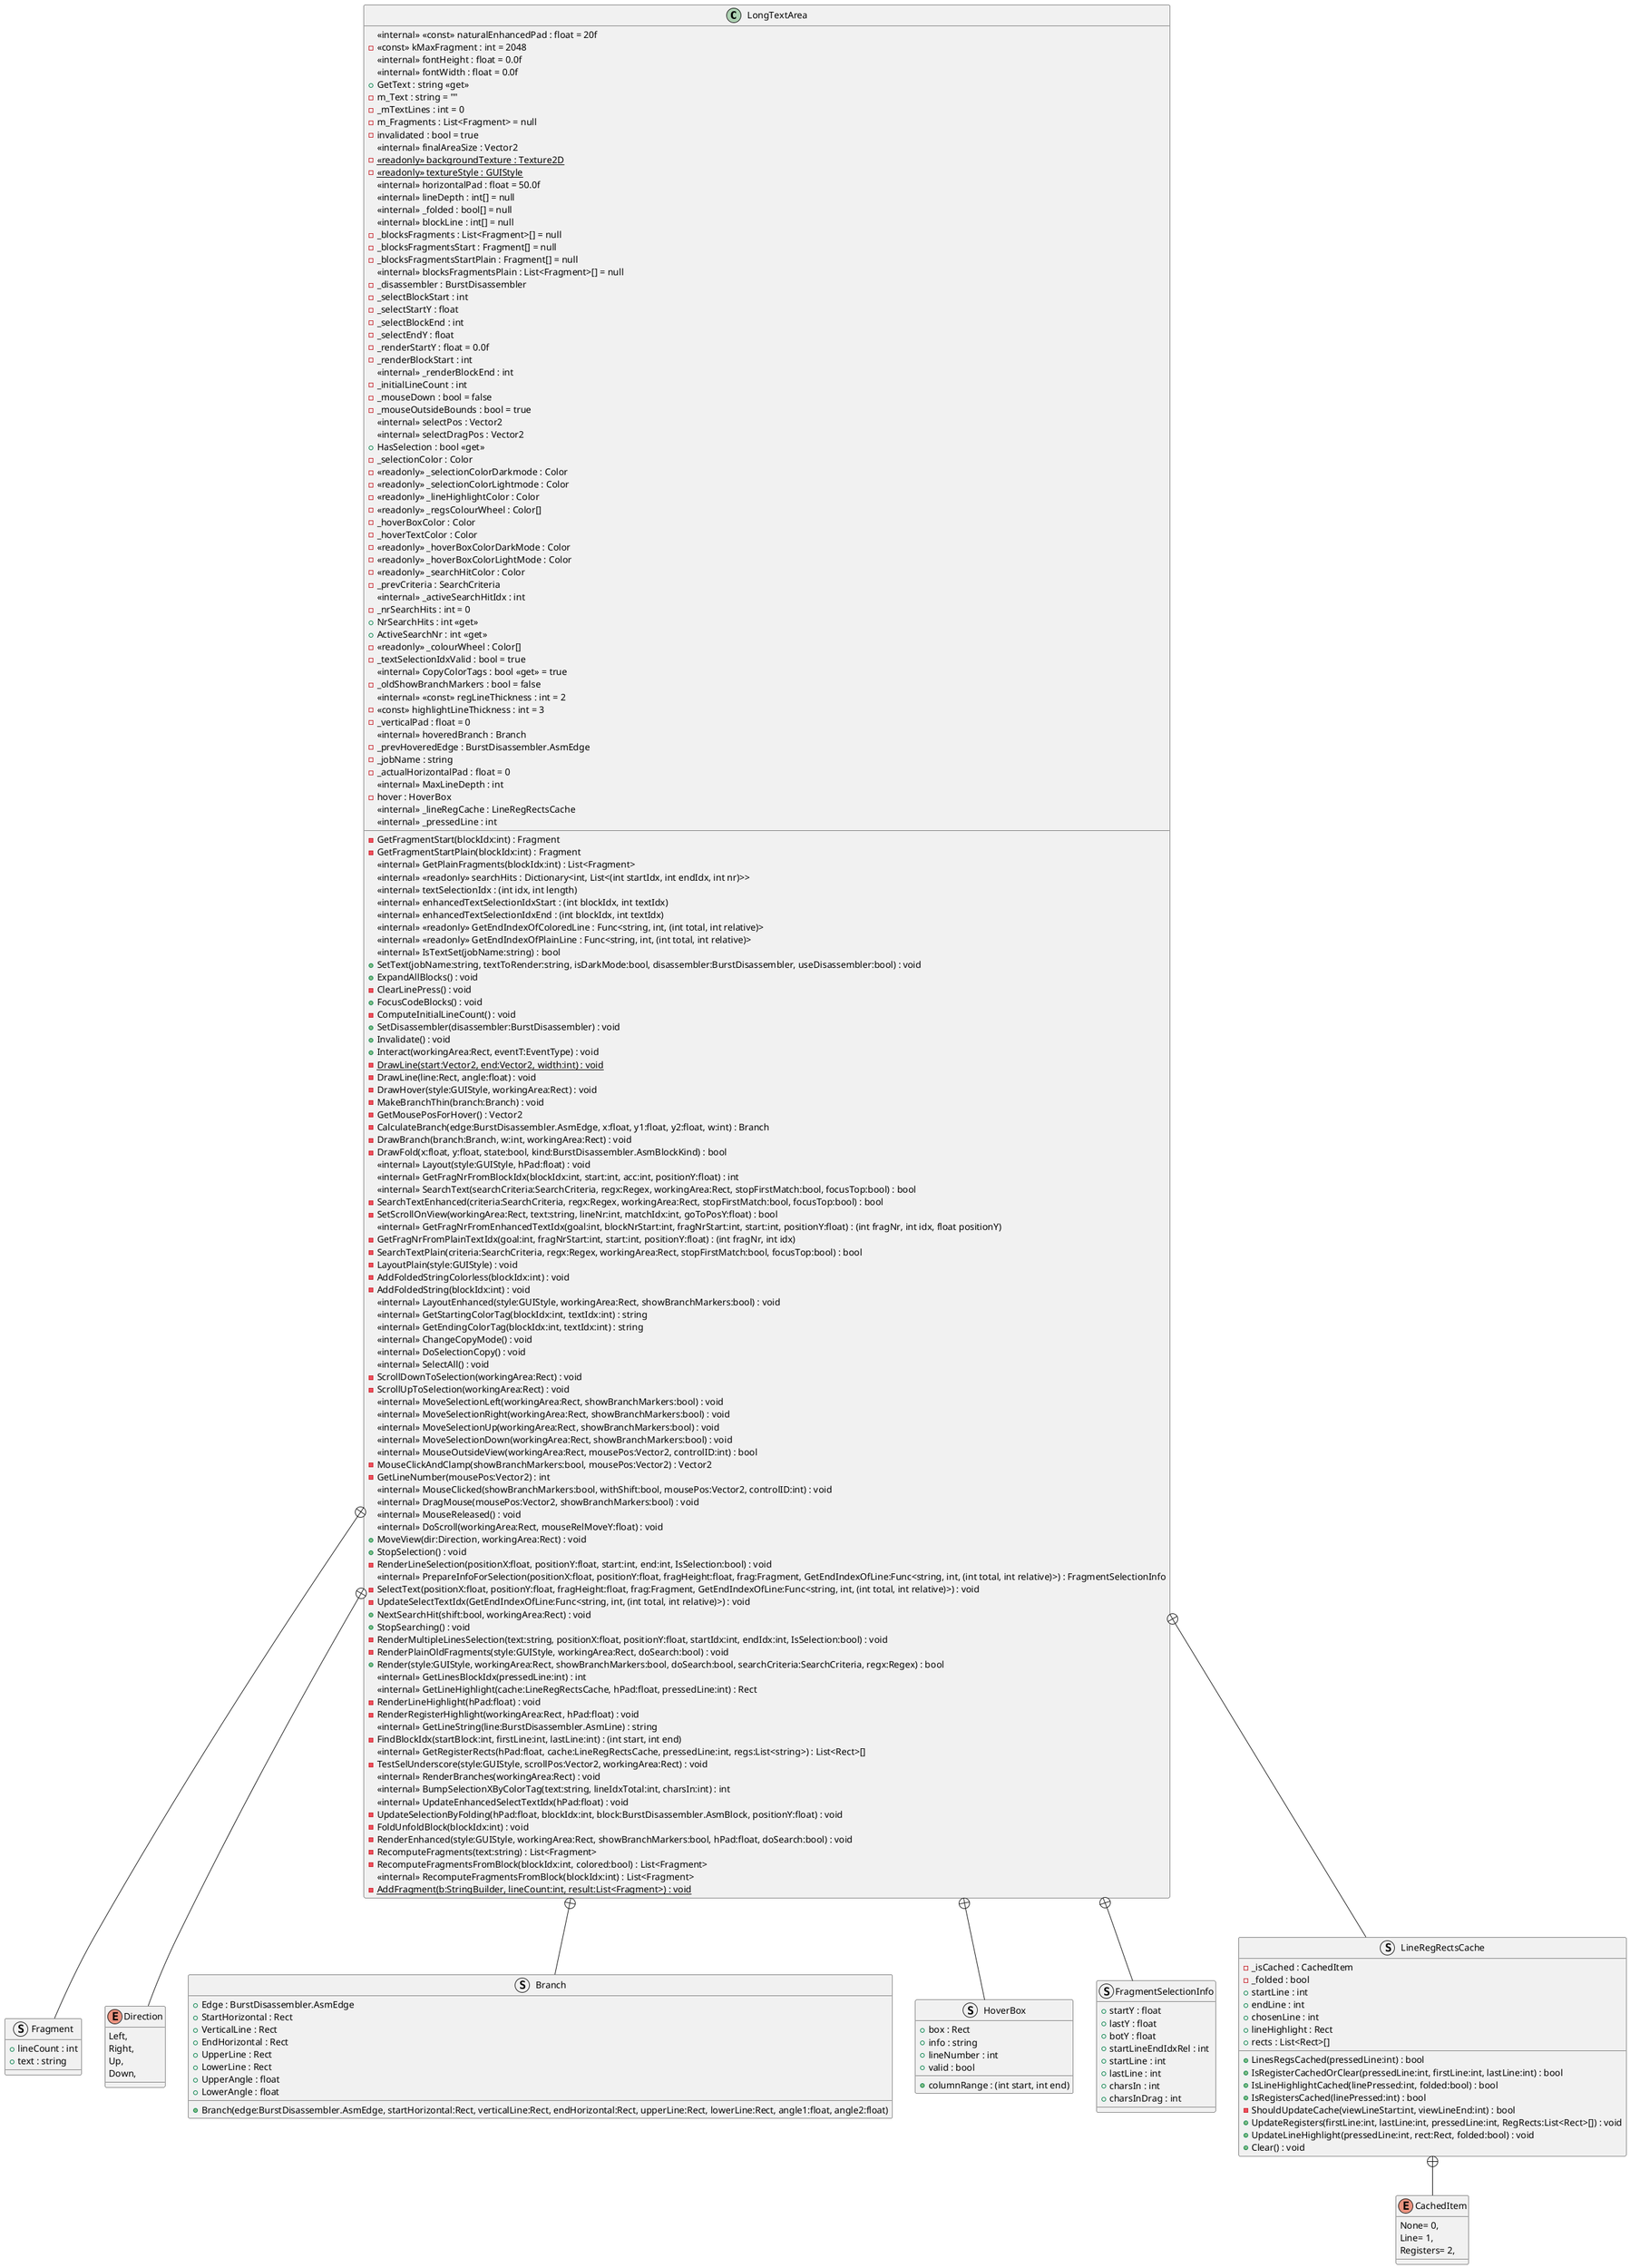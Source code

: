 @startuml
class LongTextArea {
    <<internal>> <<const>> naturalEnhancedPad : float = 20f
    - <<const>> kMaxFragment : int = 2048
    <<internal>> fontHeight : float = 0.0f
    <<internal>> fontWidth : float = 0.0f
    + GetText : string <<get>>
    - m_Text : string = ""
    - _mTextLines : int = 0
    - m_Fragments : List<Fragment> = null
    - invalidated : bool = true
    <<internal>> finalAreaSize : Vector2
    - {static} <<readonly>> backgroundTexture : Texture2D
    - {static} <<readonly>> textureStyle : GUIStyle
    <<internal>> horizontalPad : float = 50.0f
    <<internal>> lineDepth : int[] = null
    <<internal>> _folded : bool[] = null
    <<internal>> blockLine : int[] = null
    - _blocksFragments : List<Fragment>[] = null
    - _blocksFragmentsStart : Fragment[] = null
    - GetFragmentStart(blockIdx:int) : Fragment
    - _blocksFragmentsStartPlain : Fragment[] = null
    - GetFragmentStartPlain(blockIdx:int) : Fragment
    <<internal>> blocksFragmentsPlain : List<Fragment>[] = null
    <<internal>> GetPlainFragments(blockIdx:int) : List<Fragment>
    - _disassembler : BurstDisassembler
    - _selectBlockStart : int
    - _selectStartY : float
    - _selectBlockEnd : int
    - _selectEndY : float
    - _renderStartY : float = 0.0f
    - _renderBlockStart : int
    <<internal>> _renderBlockEnd : int
    - _initialLineCount : int
    - _mouseDown : bool = false
    - _mouseOutsideBounds : bool = true
    <<internal>> selectPos : Vector2
    <<internal>> selectDragPos : Vector2
    + HasSelection : bool <<get>>
    - _selectionColor : Color
    - <<readonly>> _selectionColorDarkmode : Color
    - <<readonly>> _selectionColorLightmode : Color
    - <<readonly>> _lineHighlightColor : Color
    - <<readonly>> _regsColourWheel : Color[]
    - _hoverBoxColor : Color
    - _hoverTextColor : Color
    - <<readonly>> _hoverBoxColorDarkMode : Color
    - <<readonly>> _hoverBoxColorLightMode : Color
    - <<readonly>> _searchHitColor : Color
    - _prevCriteria : SearchCriteria
    <<internal>> _activeSearchHitIdx : int
    <<internal>> <<readonly>> searchHits : Dictionary<int, List<(int startIdx, int endIdx, int nr)>>
    - _nrSearchHits : int = 0
    + NrSearchHits : int <<get>>
    + ActiveSearchNr : int <<get>>
    - <<readonly>> _colourWheel : Color[]
    <<internal>> textSelectionIdx : (int idx, int length)
    - _textSelectionIdxValid : bool = true
    <<internal>> enhancedTextSelectionIdxStart : (int blockIdx, int textIdx)
    <<internal>> enhancedTextSelectionIdxEnd : (int blockIdx, int textIdx)
    <<internal>> CopyColorTags : bool <<get>> = true
    - _oldShowBranchMarkers : bool = false
    <<internal>> <<const>> regLineThickness : int = 2
    - <<const>> highlightLineThickness : int = 3
    - _verticalPad : float = 0
    <<internal>> hoveredBranch : Branch
    - _prevHoveredEdge : BurstDisassembler.AsmEdge
    - _jobName : string
    - _actualHorizontalPad : float = 0
    <<internal>> MaxLineDepth : int
    <<internal>> <<readonly>> GetEndIndexOfColoredLine : Func<string, int, (int total, int relative)>
    <<internal>> <<readonly>> GetEndIndexOfPlainLine : Func<string, int, (int total, int relative)>
    <<internal>> IsTextSet(jobName:string) : bool
    + SetText(jobName:string, textToRender:string, isDarkMode:bool, disassembler:BurstDisassembler, useDisassembler:bool) : void
    + ExpandAllBlocks() : void
    - ClearLinePress() : void
    + FocusCodeBlocks() : void
    - ComputeInitialLineCount() : void
    + SetDisassembler(disassembler:BurstDisassembler) : void
    + Invalidate() : void
    - hover : HoverBox
    + Interact(workingArea:Rect, eventT:EventType) : void
    - {static} DrawLine(start:Vector2, end:Vector2, width:int) : void
    - DrawLine(line:Rect, angle:float) : void
    - DrawHover(style:GUIStyle, workingArea:Rect) : void
    - MakeBranchThin(branch:Branch) : void
    - GetMousePosForHover() : Vector2
    - CalculateBranch(edge:BurstDisassembler.AsmEdge, x:float, y1:float, y2:float, w:int) : Branch
    - DrawBranch(branch:Branch, w:int, workingArea:Rect) : void
    - DrawFold(x:float, y:float, state:bool, kind:BurstDisassembler.AsmBlockKind) : bool
    <<internal>> Layout(style:GUIStyle, hPad:float) : void
    <<internal>> GetFragNrFromBlockIdx(blockIdx:int, start:int, acc:int, positionY:float) : int
    <<internal>> SearchText(searchCriteria:SearchCriteria, regx:Regex, workingArea:Rect, stopFirstMatch:bool, focusTop:bool) : bool
    - SearchTextEnhanced(criteria:SearchCriteria, regx:Regex, workingArea:Rect, stopFirstMatch:bool, focusTop:bool) : bool
    - SetScrollOnView(workingArea:Rect, text:string, lineNr:int, matchIdx:int, goToPosY:float) : bool
    <<internal>> GetFragNrFromEnhancedTextIdx(goal:int, blockNrStart:int, fragNrStart:int, start:int, positionY:float) : (int fragNr, int idx, float positionY)
    - GetFragNrFromPlainTextIdx(goal:int, fragNrStart:int, start:int, positionY:float) : (int fragNr, int idx)
    - SearchTextPlain(criteria:SearchCriteria, regx:Regex, workingArea:Rect, stopFirstMatch:bool, focusTop:bool) : bool
    - LayoutPlain(style:GUIStyle) : void
    - AddFoldedStringColorless(blockIdx:int) : void
    - AddFoldedString(blockIdx:int) : void
    <<internal>> LayoutEnhanced(style:GUIStyle, workingArea:Rect, showBranchMarkers:bool) : void
    <<internal>> GetStartingColorTag(blockIdx:int, textIdx:int) : string
    <<internal>> GetEndingColorTag(blockIdx:int, textIdx:int) : string
    <<internal>> ChangeCopyMode() : void
    <<internal>> DoSelectionCopy() : void
    <<internal>> SelectAll() : void
    - ScrollDownToSelection(workingArea:Rect) : void
    - ScrollUpToSelection(workingArea:Rect) : void
    <<internal>> MoveSelectionLeft(workingArea:Rect, showBranchMarkers:bool) : void
    <<internal>> MoveSelectionRight(workingArea:Rect, showBranchMarkers:bool) : void
    <<internal>> MoveSelectionUp(workingArea:Rect, showBranchMarkers:bool) : void
    <<internal>> MoveSelectionDown(workingArea:Rect, showBranchMarkers:bool) : void
    <<internal>> MouseOutsideView(workingArea:Rect, mousePos:Vector2, controlID:int) : bool
    - MouseClickAndClamp(showBranchMarkers:bool, mousePos:Vector2) : Vector2
    - GetLineNumber(mousePos:Vector2) : int
    <<internal>> MouseClicked(showBranchMarkers:bool, withShift:bool, mousePos:Vector2, controlID:int) : void
    <<internal>> DragMouse(mousePos:Vector2, showBranchMarkers:bool) : void
    <<internal>> MouseReleased() : void
    <<internal>> DoScroll(workingArea:Rect, mouseRelMoveY:float) : void
    + MoveView(dir:Direction, workingArea:Rect) : void
    + StopSelection() : void
    - RenderLineSelection(positionX:float, positionY:float, start:int, end:int, IsSelection:bool) : void
    <<internal>> PrepareInfoForSelection(positionX:float, positionY:float, fragHeight:float, frag:Fragment, GetEndIndexOfLine:Func<string, int, (int total, int relative)>) : FragmentSelectionInfo
    - SelectText(positionX:float, positionY:float, fragHeight:float, frag:Fragment, GetEndIndexOfLine:Func<string, int, (int total, int relative)>) : void
    - UpdateSelectTextIdx(GetEndIndexOfLine:Func<string, int, (int total, int relative)>) : void
    + NextSearchHit(shift:bool, workingArea:Rect) : void
    + StopSearching() : void
    - RenderMultipleLinesSelection(text:string, positionX:float, positionY:float, startIdx:int, endIdx:int, IsSelection:bool) : void
    - RenderPlainOldFragments(style:GUIStyle, workingArea:Rect, doSearch:bool) : void
    + Render(style:GUIStyle, workingArea:Rect, showBranchMarkers:bool, doSearch:bool, searchCriteria:SearchCriteria, regx:Regex) : bool
    <<internal>> GetLinesBlockIdx(pressedLine:int) : int
    <<internal>> GetLineHighlight(cache:LineRegRectsCache, hPad:float, pressedLine:int) : Rect
    - RenderLineHighlight(hPad:float) : void
    <<internal>> _lineRegCache : LineRegRectsCache
    <<internal>> _pressedLine : int
    - RenderRegisterHighlight(workingArea:Rect, hPad:float) : void
    <<internal>> GetLineString(line:BurstDisassembler.AsmLine) : string
    - FindBlockIdx(startBlock:int, firstLine:int, lastLine:int) : (int start, int end)
    <<internal>> GetRegisterRects(hPad:float, cache:LineRegRectsCache, pressedLine:int, regs:List<string>) : List<Rect>[]
    - TestSelUnderscore(style:GUIStyle, scrollPos:Vector2, workingArea:Rect) : void
    <<internal>> RenderBranches(workingArea:Rect) : void
    <<internal>> BumpSelectionXByColorTag(text:string, lineIdxTotal:int, charsIn:int) : int
    <<internal>> UpdateEnhancedSelectTextIdx(hPad:float) : void
    - UpdateSelectionByFolding(hPad:float, blockIdx:int, block:BurstDisassembler.AsmBlock, positionY:float) : void
    - FoldUnfoldBlock(blockIdx:int) : void
    - RenderEnhanced(style:GUIStyle, workingArea:Rect, showBranchMarkers:bool, hPad:float, doSearch:bool) : void
    - RecomputeFragments(text:string) : List<Fragment>
    - RecomputeFragmentsFromBlock(blockIdx:int, colored:bool) : List<Fragment>
    <<internal>> RecomputeFragmentsFromBlock(blockIdx:int) : List<Fragment>
    - {static} AddFragment(b:StringBuilder, lineCount:int, result:List<Fragment>) : void
}
struct Fragment {
    + lineCount : int
    + text : string
}
enum Direction {
    Left,
    Right,
    Up,
    Down,
}
struct Branch {
    + Edge : BurstDisassembler.AsmEdge
    + StartHorizontal : Rect
    + VerticalLine : Rect
    + EndHorizontal : Rect
    + UpperLine : Rect
    + LowerLine : Rect
    + UpperAngle : float
    + LowerAngle : float
    + Branch(edge:BurstDisassembler.AsmEdge, startHorizontal:Rect, verticalLine:Rect, endHorizontal:Rect, upperLine:Rect, lowerLine:Rect, angle1:float, angle2:float)
}
struct HoverBox {
    + box : Rect
    + info : string
    + columnRange : (int start, int end)
    + lineNumber : int
    + valid : bool
}
struct FragmentSelectionInfo {
    + startY : float
    + lastY : float
    + botY : float
    + startLineEndIdxRel : int
    + startLine : int
    + lastLine : int
    + charsIn : int
    + charsInDrag : int
}
struct LineRegRectsCache {
    - _isCached : CachedItem
    - _folded : bool
    + startLine : int
    + endLine : int
    + chosenLine : int
    + lineHighlight : Rect
    + rects : List<Rect>[]
    + LinesRegsCached(pressedLine:int) : bool
    + IsRegisterCachedOrClear(pressedLine:int, firstLine:int, lastLine:int) : bool
    + IsLineHighlightCached(linePressed:int, folded:bool) : bool
    + IsRegistersCached(linePressed:int) : bool
    - ShouldUpdateCache(viewLineStart:int, viewLineEnd:int) : bool
    + UpdateRegisters(firstLine:int, lastLine:int, pressedLine:int, RegRects:List<Rect>[]) : void
    + UpdateLineHighlight(pressedLine:int, rect:Rect, folded:bool) : void
    + Clear() : void
}
enum CachedItem {
    None= 0,
    Line= 1,
    Registers= 2,
}
LongTextArea +-- Fragment
LongTextArea +-- Direction
LongTextArea +-- Branch
LongTextArea +-- HoverBox
LongTextArea +-- FragmentSelectionInfo
LongTextArea +-- LineRegRectsCache
LineRegRectsCache +-- CachedItem
@enduml
